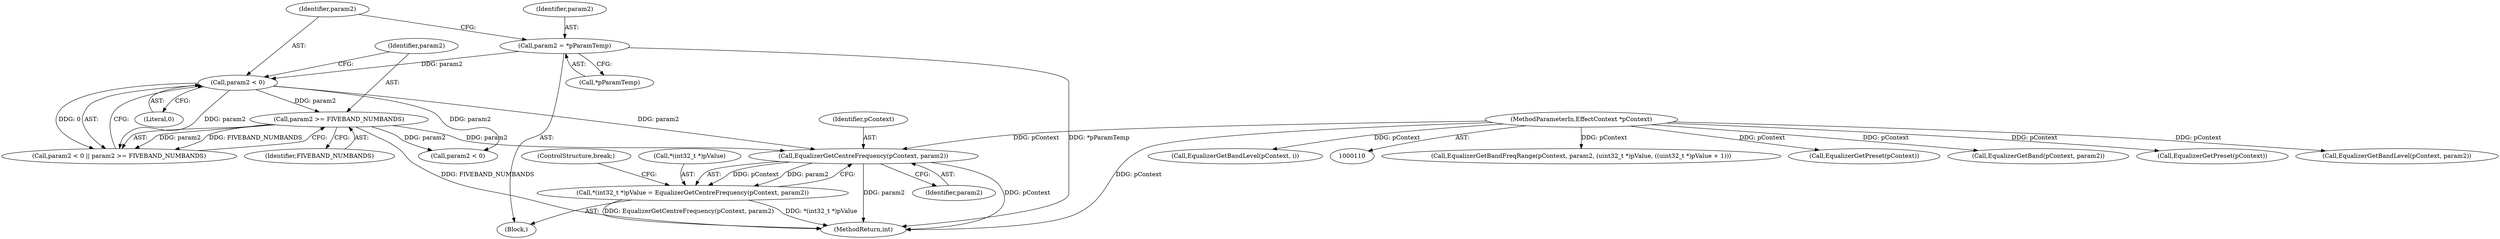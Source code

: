 digraph "0_Android_321ea5257e37c8edb26e66fe4ee78cca4cd915fe@pointer" {
"1000381" [label="(Call,EqualizerGetCentreFrequency(pContext, param2))"];
"1000111" [label="(MethodParameterIn,EffectContext *pContext)"];
"1000356" [label="(Call,param2 >= FIVEBAND_NUMBANDS)"];
"1000353" [label="(Call,param2 < 0)"];
"1000347" [label="(Call,param2 = *pParamTemp)"];
"1000376" [label="(Call,*(int32_t *)pValue = EqualizerGetCentreFrequency(pContext, param2))"];
"1000365" [label="(Call,param2 < 0)"];
"1000415" [label="(Call,EqualizerGetBandFreqRange(pContext, param2, (uint32_t *)pValue, ((uint32_t *)pValue + 1)))"];
"1000357" [label="(Identifier,param2)"];
"1000354" [label="(Identifier,param2)"];
"1000356" [label="(Call,param2 >= FIVEBAND_NUMBANDS)"];
"1000111" [label="(MethodParameterIn,EffectContext *pContext)"];
"1000358" [label="(Identifier,FIVEBAND_NUMBANDS)"];
"1000376" [label="(Call,*(int32_t *)pValue = EqualizerGetCentreFrequency(pContext, param2))"];
"1000382" [label="(Identifier,pContext)"];
"1000347" [label="(Call,param2 = *pParamTemp)"];
"1000451" [label="(Call,EqualizerGetPreset(pContext))"];
"1000349" [label="(Call,*pParamTemp)"];
"1000355" [label="(Literal,0)"];
"1000439" [label="(Call,EqualizerGetBand(pContext, param2))"];
"1000352" [label="(Call,param2 < 0 || param2 >= FIVEBAND_NUMBANDS)"];
"1000348" [label="(Identifier,param2)"];
"1000383" [label="(Identifier,param2)"];
"1000377" [label="(Call,*(int32_t *)pValue)"];
"1000277" [label="(Block,)"];
"1000543" [label="(Call,EqualizerGetPreset(pContext))"];
"1000342" [label="(Call,EqualizerGetBandLevel(pContext, param2))"];
"1000353" [label="(Call,param2 < 0)"];
"1000586" [label="(MethodReturn,int)"];
"1000381" [label="(Call,EqualizerGetCentreFrequency(pContext, param2))"];
"1000571" [label="(Call,EqualizerGetBandLevel(pContext, i))"];
"1000384" [label="(ControlStructure,break;)"];
"1000381" -> "1000376"  [label="AST: "];
"1000381" -> "1000383"  [label="CFG: "];
"1000382" -> "1000381"  [label="AST: "];
"1000383" -> "1000381"  [label="AST: "];
"1000376" -> "1000381"  [label="CFG: "];
"1000381" -> "1000586"  [label="DDG: param2"];
"1000381" -> "1000586"  [label="DDG: pContext"];
"1000381" -> "1000376"  [label="DDG: pContext"];
"1000381" -> "1000376"  [label="DDG: param2"];
"1000111" -> "1000381"  [label="DDG: pContext"];
"1000356" -> "1000381"  [label="DDG: param2"];
"1000353" -> "1000381"  [label="DDG: param2"];
"1000111" -> "1000110"  [label="AST: "];
"1000111" -> "1000586"  [label="DDG: pContext"];
"1000111" -> "1000342"  [label="DDG: pContext"];
"1000111" -> "1000415"  [label="DDG: pContext"];
"1000111" -> "1000439"  [label="DDG: pContext"];
"1000111" -> "1000451"  [label="DDG: pContext"];
"1000111" -> "1000543"  [label="DDG: pContext"];
"1000111" -> "1000571"  [label="DDG: pContext"];
"1000356" -> "1000352"  [label="AST: "];
"1000356" -> "1000358"  [label="CFG: "];
"1000357" -> "1000356"  [label="AST: "];
"1000358" -> "1000356"  [label="AST: "];
"1000352" -> "1000356"  [label="CFG: "];
"1000356" -> "1000586"  [label="DDG: FIVEBAND_NUMBANDS"];
"1000356" -> "1000352"  [label="DDG: param2"];
"1000356" -> "1000352"  [label="DDG: FIVEBAND_NUMBANDS"];
"1000353" -> "1000356"  [label="DDG: param2"];
"1000356" -> "1000365"  [label="DDG: param2"];
"1000353" -> "1000352"  [label="AST: "];
"1000353" -> "1000355"  [label="CFG: "];
"1000354" -> "1000353"  [label="AST: "];
"1000355" -> "1000353"  [label="AST: "];
"1000357" -> "1000353"  [label="CFG: "];
"1000352" -> "1000353"  [label="CFG: "];
"1000353" -> "1000352"  [label="DDG: param2"];
"1000353" -> "1000352"  [label="DDG: 0"];
"1000347" -> "1000353"  [label="DDG: param2"];
"1000353" -> "1000365"  [label="DDG: param2"];
"1000347" -> "1000277"  [label="AST: "];
"1000347" -> "1000349"  [label="CFG: "];
"1000348" -> "1000347"  [label="AST: "];
"1000349" -> "1000347"  [label="AST: "];
"1000354" -> "1000347"  [label="CFG: "];
"1000347" -> "1000586"  [label="DDG: *pParamTemp"];
"1000376" -> "1000277"  [label="AST: "];
"1000377" -> "1000376"  [label="AST: "];
"1000384" -> "1000376"  [label="CFG: "];
"1000376" -> "1000586"  [label="DDG: *(int32_t *)pValue"];
"1000376" -> "1000586"  [label="DDG: EqualizerGetCentreFrequency(pContext, param2)"];
}
